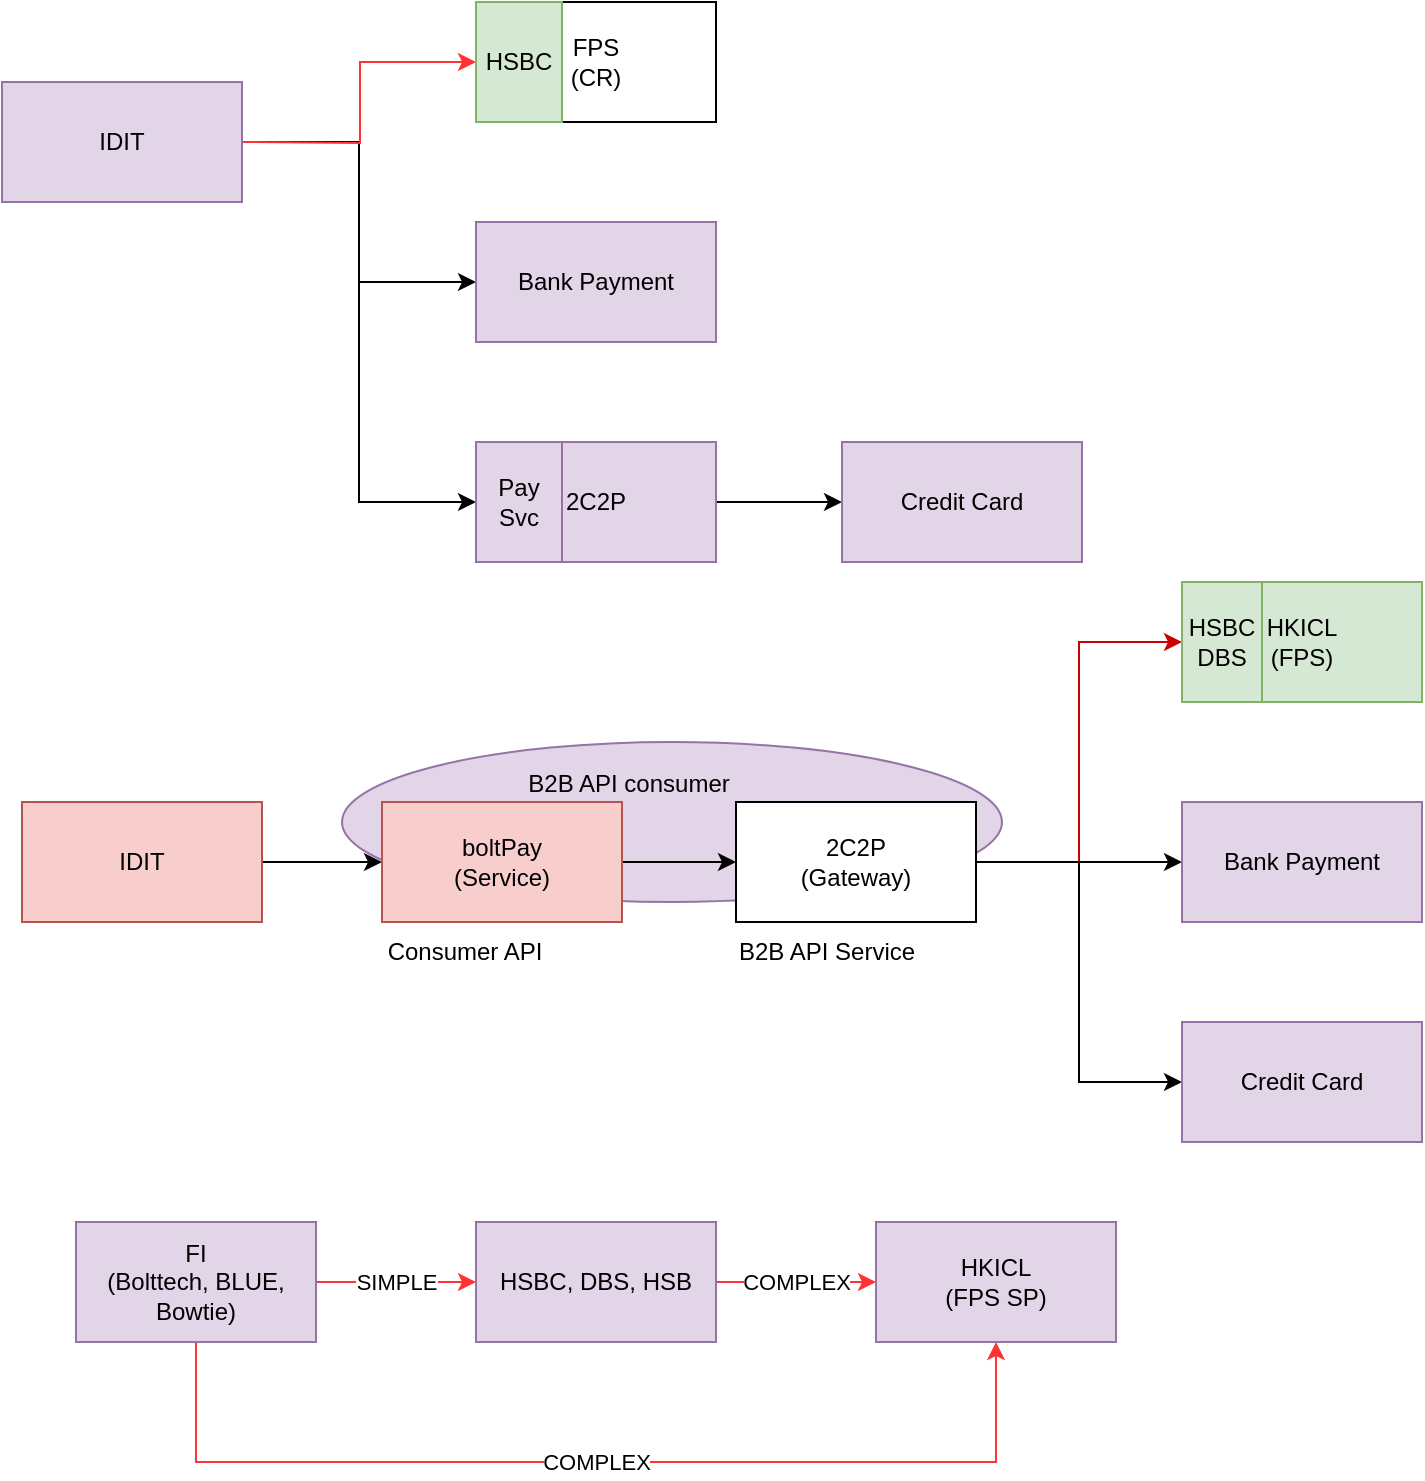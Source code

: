 <mxfile version="20.7.4" type="github">
  <diagram id="_f-I8fSS7o-QNHd-sPRo" name="Page-1">
    <mxGraphModel dx="1176" dy="468" grid="1" gridSize="10" guides="1" tooltips="1" connect="1" arrows="1" fold="1" page="1" pageScale="1" pageWidth="850" pageHeight="1100" math="0" shadow="0">
      <root>
        <mxCell id="0" />
        <mxCell id="1" parent="0" />
        <mxCell id="7ZfH6syx9pZo8qH18-fL-25" value="" style="ellipse;whiteSpace=wrap;html=1;fillColor=#e1d5e7;strokeColor=#9673a6;" vertex="1" parent="1">
          <mxGeometry x="210" y="430" width="330" height="80" as="geometry" />
        </mxCell>
        <mxCell id="7ZfH6syx9pZo8qH18-fL-7" style="edgeStyle=orthogonalEdgeStyle;rounded=0;orthogonalLoop=1;jettySize=auto;html=1;exitX=1;exitY=0.5;exitDx=0;exitDy=0;entryX=0;entryY=0.5;entryDx=0;entryDy=0;" edge="1" parent="1" source="7ZfH6syx9pZo8qH18-fL-1" target="7ZfH6syx9pZo8qH18-fL-2">
          <mxGeometry relative="1" as="geometry" />
        </mxCell>
        <mxCell id="7ZfH6syx9pZo8qH18-fL-1" value="IDIT" style="rounded=0;whiteSpace=wrap;html=1;fillColor=#f8cecc;strokeColor=#b85450;" vertex="1" parent="1">
          <mxGeometry x="50" y="460" width="120" height="60" as="geometry" />
        </mxCell>
        <mxCell id="7ZfH6syx9pZo8qH18-fL-8" style="edgeStyle=orthogonalEdgeStyle;rounded=0;orthogonalLoop=1;jettySize=auto;html=1;exitX=1;exitY=0.5;exitDx=0;exitDy=0;entryX=0;entryY=0.5;entryDx=0;entryDy=0;" edge="1" parent="1" source="7ZfH6syx9pZo8qH18-fL-2" target="7ZfH6syx9pZo8qH18-fL-3">
          <mxGeometry relative="1" as="geometry" />
        </mxCell>
        <mxCell id="7ZfH6syx9pZo8qH18-fL-2" value="boltPay&lt;br&gt;(Service)" style="rounded=0;whiteSpace=wrap;html=1;fillColor=#f8cecc;strokeColor=#b85450;" vertex="1" parent="1">
          <mxGeometry x="230" y="460" width="120" height="60" as="geometry" />
        </mxCell>
        <mxCell id="7ZfH6syx9pZo8qH18-fL-9" style="edgeStyle=orthogonalEdgeStyle;rounded=0;orthogonalLoop=1;jettySize=auto;html=1;exitX=1;exitY=0.5;exitDx=0;exitDy=0;entryX=0;entryY=0.5;entryDx=0;entryDy=0;" edge="1" parent="1" source="7ZfH6syx9pZo8qH18-fL-3" target="7ZfH6syx9pZo8qH18-fL-4">
          <mxGeometry relative="1" as="geometry" />
        </mxCell>
        <mxCell id="7ZfH6syx9pZo8qH18-fL-10" value="" style="edgeStyle=orthogonalEdgeStyle;rounded=0;orthogonalLoop=1;jettySize=auto;html=1;exitX=1;exitY=0.5;exitDx=0;exitDy=0;entryX=0;entryY=0.5;entryDx=0;entryDy=0;strokeColor=#CC0000;" edge="1" parent="1" source="7ZfH6syx9pZo8qH18-fL-3" target="7ZfH6syx9pZo8qH18-fL-6">
          <mxGeometry relative="1" as="geometry" />
        </mxCell>
        <mxCell id="7ZfH6syx9pZo8qH18-fL-11" style="edgeStyle=orthogonalEdgeStyle;rounded=0;orthogonalLoop=1;jettySize=auto;html=1;exitX=1;exitY=0.5;exitDx=0;exitDy=0;entryX=0;entryY=0.5;entryDx=0;entryDy=0;" edge="1" parent="1" source="7ZfH6syx9pZo8qH18-fL-3" target="7ZfH6syx9pZo8qH18-fL-5">
          <mxGeometry relative="1" as="geometry" />
        </mxCell>
        <mxCell id="7ZfH6syx9pZo8qH18-fL-3" value="2C2P&lt;br&gt;(Gateway)" style="rounded=0;whiteSpace=wrap;html=1;" vertex="1" parent="1">
          <mxGeometry x="407" y="460" width="120" height="60" as="geometry" />
        </mxCell>
        <mxCell id="7ZfH6syx9pZo8qH18-fL-4" value="Bank Payment" style="rounded=0;whiteSpace=wrap;html=1;fillColor=#e1d5e7;strokeColor=#9673a6;" vertex="1" parent="1">
          <mxGeometry x="630" y="460" width="120" height="60" as="geometry" />
        </mxCell>
        <mxCell id="7ZfH6syx9pZo8qH18-fL-5" value="Credit Card" style="rounded=0;whiteSpace=wrap;html=1;fillColor=#e1d5e7;strokeColor=#9673a6;" vertex="1" parent="1">
          <mxGeometry x="630" y="570" width="120" height="60" as="geometry" />
        </mxCell>
        <mxCell id="7ZfH6syx9pZo8qH18-fL-6" value="HKICL&lt;br&gt;(FPS)" style="rounded=0;whiteSpace=wrap;html=1;fillColor=#d5e8d4;strokeColor=#82b366;" vertex="1" parent="1">
          <mxGeometry x="630" y="350" width="120" height="60" as="geometry" />
        </mxCell>
        <mxCell id="7ZfH6syx9pZo8qH18-fL-16" style="edgeStyle=orthogonalEdgeStyle;rounded=0;orthogonalLoop=1;jettySize=auto;html=1;exitX=1;exitY=0.5;exitDx=0;exitDy=0;entryX=0;entryY=0.5;entryDx=0;entryDy=0;" edge="1" parent="1" source="7ZfH6syx9pZo8qH18-fL-12" target="7ZfH6syx9pZo8qH18-fL-13">
          <mxGeometry relative="1" as="geometry" />
        </mxCell>
        <mxCell id="7ZfH6syx9pZo8qH18-fL-17" style="edgeStyle=orthogonalEdgeStyle;rounded=0;orthogonalLoop=1;jettySize=auto;html=1;exitX=1;exitY=0.5;exitDx=0;exitDy=0;entryX=0;entryY=0.5;entryDx=0;entryDy=0;" edge="1" parent="1" source="7ZfH6syx9pZo8qH18-fL-12" target="7ZfH6syx9pZo8qH18-fL-14">
          <mxGeometry relative="1" as="geometry" />
        </mxCell>
        <mxCell id="7ZfH6syx9pZo8qH18-fL-18" style="edgeStyle=orthogonalEdgeStyle;rounded=0;orthogonalLoop=1;jettySize=auto;html=1;exitX=1;exitY=0.5;exitDx=0;exitDy=0;entryX=0;entryY=0.5;entryDx=0;entryDy=0;strokeColor=#FF3333;" edge="1" parent="1" target="7ZfH6syx9pZo8qH18-fL-15">
          <mxGeometry relative="1" as="geometry">
            <mxPoint x="160" y="130" as="sourcePoint" />
          </mxGeometry>
        </mxCell>
        <mxCell id="7ZfH6syx9pZo8qH18-fL-12" value="IDIT" style="rounded=0;whiteSpace=wrap;html=1;" vertex="1" parent="1">
          <mxGeometry x="40" y="100" width="120" height="60" as="geometry" />
        </mxCell>
        <mxCell id="7ZfH6syx9pZo8qH18-fL-13" value="Bank Payment" style="rounded=0;whiteSpace=wrap;html=1;fillColor=#e1d5e7;strokeColor=#9673a6;" vertex="1" parent="1">
          <mxGeometry x="277" y="170" width="120" height="60" as="geometry" />
        </mxCell>
        <mxCell id="7ZfH6syx9pZo8qH18-fL-20" style="edgeStyle=orthogonalEdgeStyle;rounded=0;orthogonalLoop=1;jettySize=auto;html=1;exitX=1;exitY=0.5;exitDx=0;exitDy=0;strokeColor=#000000;" edge="1" parent="1" source="7ZfH6syx9pZo8qH18-fL-14" target="7ZfH6syx9pZo8qH18-fL-19">
          <mxGeometry relative="1" as="geometry" />
        </mxCell>
        <mxCell id="7ZfH6syx9pZo8qH18-fL-14" value="Payment Gateway" style="rounded=0;whiteSpace=wrap;html=1;" vertex="1" parent="1">
          <mxGeometry x="277" y="280" width="120" height="60" as="geometry" />
        </mxCell>
        <mxCell id="7ZfH6syx9pZo8qH18-fL-15" value="FPS&lt;br&gt;(CR)" style="rounded=0;whiteSpace=wrap;html=1;" vertex="1" parent="1">
          <mxGeometry x="277" y="60" width="120" height="60" as="geometry" />
        </mxCell>
        <mxCell id="7ZfH6syx9pZo8qH18-fL-19" value="Credit Card" style="rounded=0;whiteSpace=wrap;html=1;fillColor=#e1d5e7;strokeColor=#9673a6;" vertex="1" parent="1">
          <mxGeometry x="460" y="280" width="120" height="60" as="geometry" />
        </mxCell>
        <mxCell id="7ZfH6syx9pZo8qH18-fL-21" value="IDIT" style="rounded=0;whiteSpace=wrap;html=1;" vertex="1" parent="1">
          <mxGeometry x="40" y="100" width="120" height="60" as="geometry" />
        </mxCell>
        <mxCell id="7ZfH6syx9pZo8qH18-fL-22" value="Payment Gateway" style="rounded=0;whiteSpace=wrap;html=1;" vertex="1" parent="1">
          <mxGeometry x="277" y="280" width="120" height="60" as="geometry" />
        </mxCell>
        <mxCell id="7ZfH6syx9pZo8qH18-fL-23" value="IDIT" style="rounded=0;whiteSpace=wrap;html=1;fillColor=#e1d5e7;strokeColor=#9673a6;" vertex="1" parent="1">
          <mxGeometry x="40" y="100" width="120" height="60" as="geometry" />
        </mxCell>
        <mxCell id="7ZfH6syx9pZo8qH18-fL-24" value="2C2P" style="rounded=0;whiteSpace=wrap;html=1;fillColor=#e1d5e7;strokeColor=#9673a6;" vertex="1" parent="1">
          <mxGeometry x="277" y="280" width="120" height="60" as="geometry" />
        </mxCell>
        <mxCell id="7ZfH6syx9pZo8qH18-fL-26" value="Pay Svc" style="rounded=0;whiteSpace=wrap;html=1;fillColor=#e1d5e7;strokeColor=#9673a6;" vertex="1" parent="1">
          <mxGeometry x="277" y="280" width="43" height="60" as="geometry" />
        </mxCell>
        <mxCell id="7ZfH6syx9pZo8qH18-fL-27" value="Consumer API" style="text;html=1;align=center;verticalAlign=middle;resizable=0;points=[];autosize=1;strokeColor=none;fillColor=none;" vertex="1" parent="1">
          <mxGeometry x="221" y="520" width="100" height="30" as="geometry" />
        </mxCell>
        <mxCell id="7ZfH6syx9pZo8qH18-fL-28" value="HSBC&lt;br&gt;DBS" style="rounded=0;whiteSpace=wrap;html=1;fillColor=#d5e8d4;strokeColor=#82b366;" vertex="1" parent="1">
          <mxGeometry x="630" y="350" width="40" height="60" as="geometry" />
        </mxCell>
        <mxCell id="7ZfH6syx9pZo8qH18-fL-34" value="SIMPLE" style="edgeStyle=orthogonalEdgeStyle;rounded=0;orthogonalLoop=1;jettySize=auto;html=1;exitX=1;exitY=0.5;exitDx=0;exitDy=0;entryX=0;entryY=0.5;entryDx=0;entryDy=0;strokeColor=#FF3333;" edge="1" parent="1" source="7ZfH6syx9pZo8qH18-fL-29" target="7ZfH6syx9pZo8qH18-fL-30">
          <mxGeometry relative="1" as="geometry" />
        </mxCell>
        <mxCell id="7ZfH6syx9pZo8qH18-fL-35" value="COMPLEX" style="edgeStyle=orthogonalEdgeStyle;rounded=0;orthogonalLoop=1;jettySize=auto;html=1;exitX=0.5;exitY=1;exitDx=0;exitDy=0;entryX=0.5;entryY=1;entryDx=0;entryDy=0;strokeColor=#FF3333;" edge="1" parent="1" source="7ZfH6syx9pZo8qH18-fL-29" target="7ZfH6syx9pZo8qH18-fL-31">
          <mxGeometry relative="1" as="geometry">
            <Array as="points">
              <mxPoint x="137" y="790" />
              <mxPoint x="537" y="790" />
            </Array>
          </mxGeometry>
        </mxCell>
        <mxCell id="7ZfH6syx9pZo8qH18-fL-29" value="FI&lt;br&gt;(Bolttech, BLUE, Bowtie)" style="rounded=0;whiteSpace=wrap;html=1;fillColor=#e1d5e7;strokeColor=#9673a6;" vertex="1" parent="1">
          <mxGeometry x="77" y="670" width="120" height="60" as="geometry" />
        </mxCell>
        <mxCell id="7ZfH6syx9pZo8qH18-fL-33" value="COMPLEX" style="edgeStyle=orthogonalEdgeStyle;rounded=0;orthogonalLoop=1;jettySize=auto;html=1;exitX=1;exitY=0.5;exitDx=0;exitDy=0;entryX=0;entryY=0.5;entryDx=0;entryDy=0;strokeColor=#FF3333;" edge="1" parent="1" source="7ZfH6syx9pZo8qH18-fL-30" target="7ZfH6syx9pZo8qH18-fL-31">
          <mxGeometry relative="1" as="geometry" />
        </mxCell>
        <mxCell id="7ZfH6syx9pZo8qH18-fL-30" value="HSBC, DBS, HSB" style="rounded=0;whiteSpace=wrap;html=1;fillColor=#e1d5e7;strokeColor=#9673a6;" vertex="1" parent="1">
          <mxGeometry x="277" y="670" width="120" height="60" as="geometry" />
        </mxCell>
        <mxCell id="7ZfH6syx9pZo8qH18-fL-31" value="HKICL&lt;br&gt;(FPS SP)" style="rounded=0;whiteSpace=wrap;html=1;fillColor=#e1d5e7;strokeColor=#9673a6;" vertex="1" parent="1">
          <mxGeometry x="477" y="670" width="120" height="60" as="geometry" />
        </mxCell>
        <mxCell id="7ZfH6syx9pZo8qH18-fL-36" value="B2B API Service" style="text;html=1;align=center;verticalAlign=middle;resizable=0;points=[];autosize=1;strokeColor=none;fillColor=none;" vertex="1" parent="1">
          <mxGeometry x="397" y="520" width="110" height="30" as="geometry" />
        </mxCell>
        <mxCell id="7ZfH6syx9pZo8qH18-fL-37" value="B2B API consumer" style="text;html=1;align=center;verticalAlign=middle;resizable=0;points=[];autosize=1;strokeColor=none;fillColor=none;" vertex="1" parent="1">
          <mxGeometry x="293" y="436" width="120" height="30" as="geometry" />
        </mxCell>
        <mxCell id="7ZfH6syx9pZo8qH18-fL-38" value="HSBC&lt;br&gt;" style="rounded=0;whiteSpace=wrap;html=1;fillColor=#d5e8d4;strokeColor=#82b366;" vertex="1" parent="1">
          <mxGeometry x="277" y="60" width="43" height="60" as="geometry" />
        </mxCell>
        <mxCell id="7ZfH6syx9pZo8qH18-fL-39" value="HSBC&lt;br&gt;DBS" style="rounded=0;whiteSpace=wrap;html=1;fillColor=#d5e8d4;strokeColor=#82b366;" vertex="1" parent="1">
          <mxGeometry x="630" y="350" width="40" height="60" as="geometry" />
        </mxCell>
      </root>
    </mxGraphModel>
  </diagram>
</mxfile>
